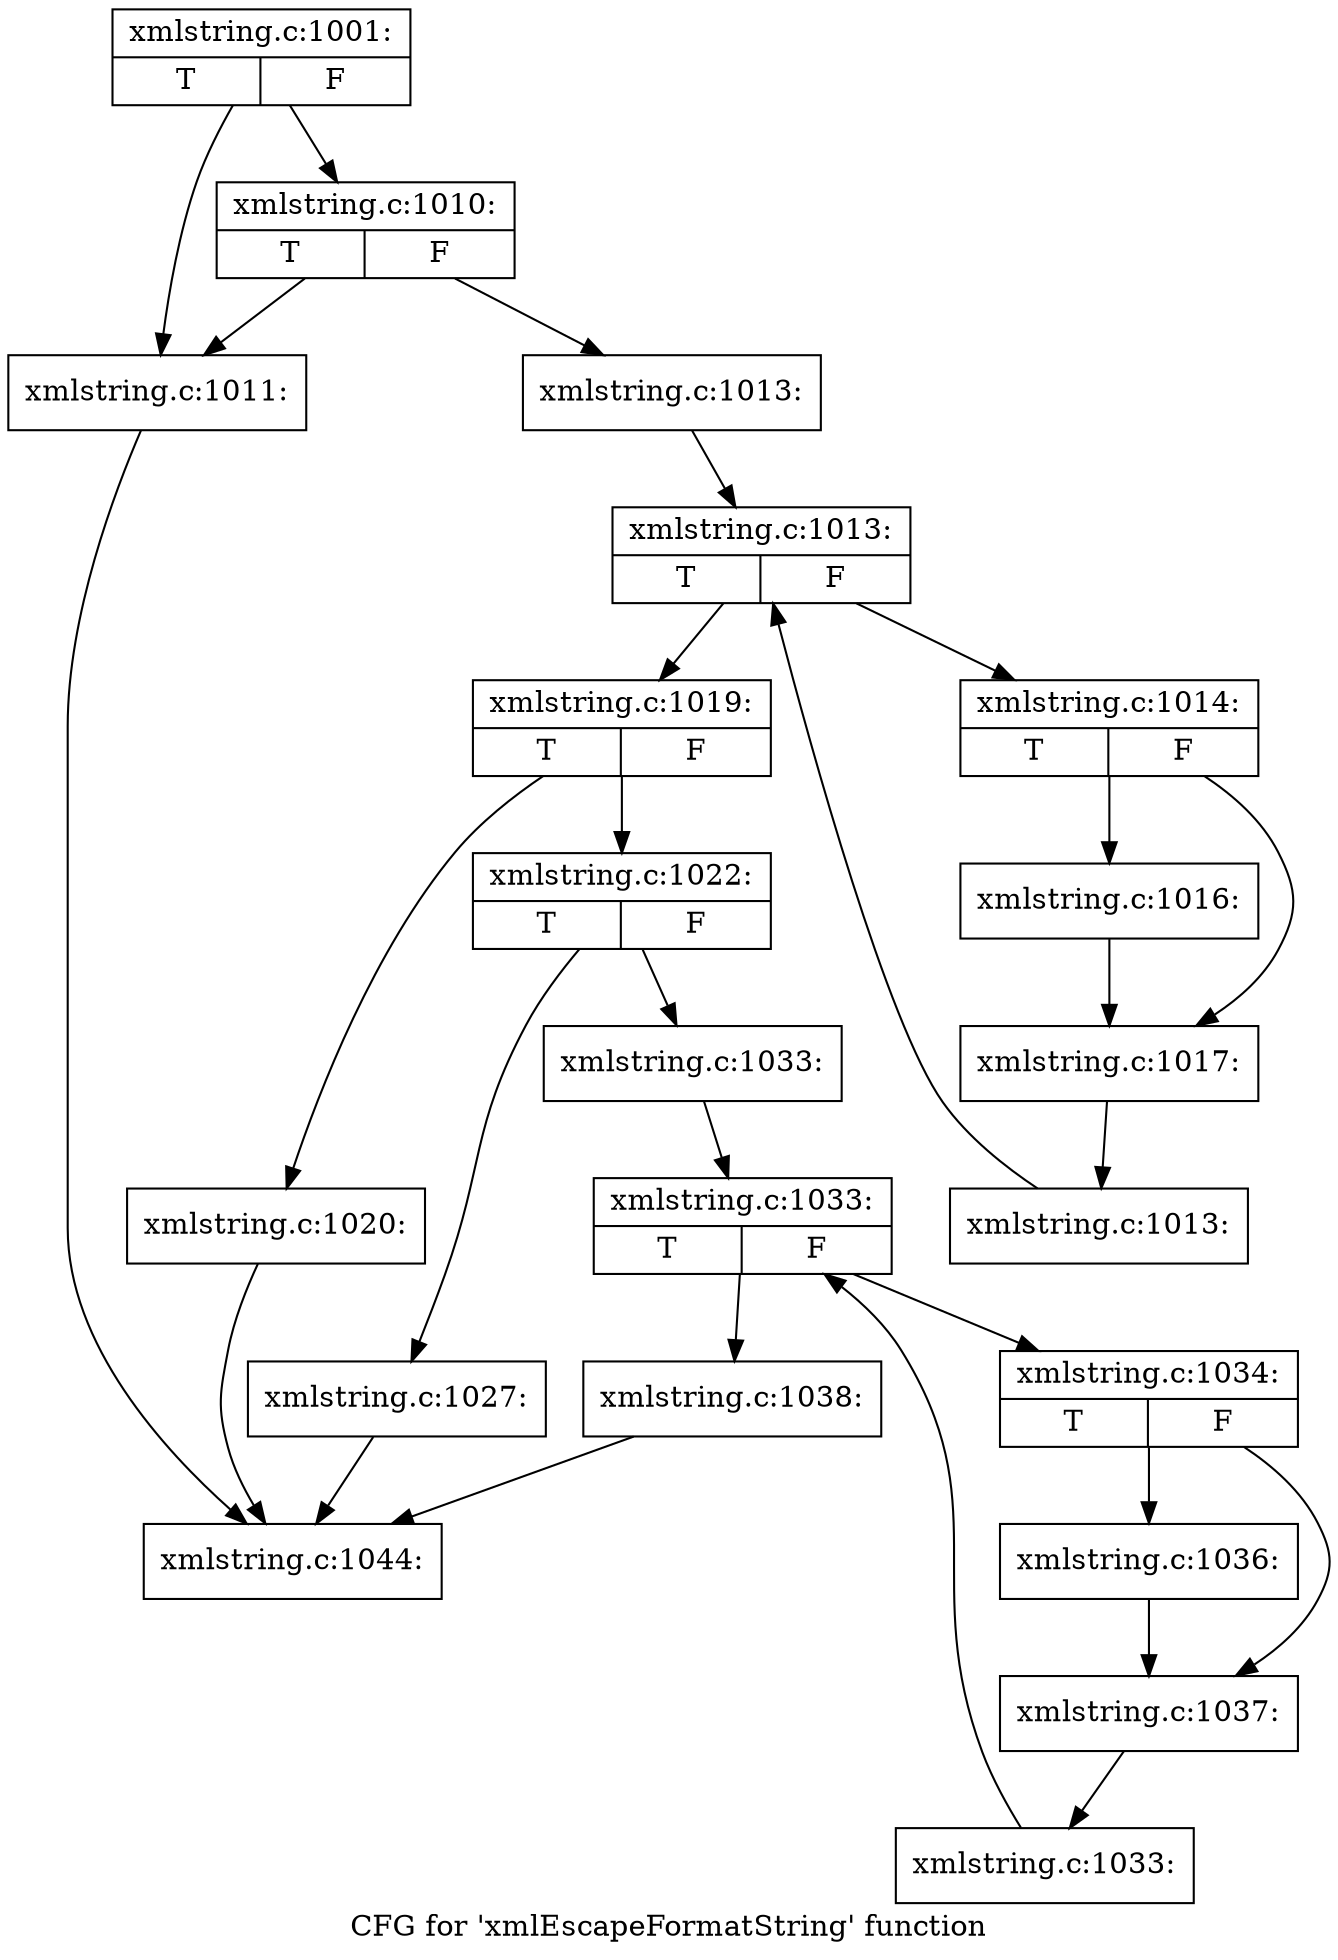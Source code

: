 digraph "CFG for 'xmlEscapeFormatString' function" {
	label="CFG for 'xmlEscapeFormatString' function";

	Node0x55c23f866ab0 [shape=record,label="{xmlstring.c:1001:|{<s0>T|<s1>F}}"];
	Node0x55c23f866ab0 -> Node0x55c23f870510;
	Node0x55c23f866ab0 -> Node0x55c23f870470;
	Node0x55c23f870510 [shape=record,label="{xmlstring.c:1010:|{<s0>T|<s1>F}}"];
	Node0x55c23f870510 -> Node0x55c23f8704c0;
	Node0x55c23f870510 -> Node0x55c23f870470;
	Node0x55c23f870470 [shape=record,label="{xmlstring.c:1011:}"];
	Node0x55c23f870470 -> Node0x55c23f863460;
	Node0x55c23f8704c0 [shape=record,label="{xmlstring.c:1013:}"];
	Node0x55c23f8704c0 -> Node0x55c23f870dc0;
	Node0x55c23f870dc0 [shape=record,label="{xmlstring.c:1013:|{<s0>T|<s1>F}}"];
	Node0x55c23f870dc0 -> Node0x55c23f8710a0;
	Node0x55c23f870dc0 -> Node0x55c23f870b30;
	Node0x55c23f8710a0 [shape=record,label="{xmlstring.c:1014:|{<s0>T|<s1>F}}"];
	Node0x55c23f8710a0 -> Node0x55c23f8715b0;
	Node0x55c23f8710a0 -> Node0x55c23f871600;
	Node0x55c23f8715b0 [shape=record,label="{xmlstring.c:1016:}"];
	Node0x55c23f8715b0 -> Node0x55c23f871600;
	Node0x55c23f871600 [shape=record,label="{xmlstring.c:1017:}"];
	Node0x55c23f871600 -> Node0x55c23f871010;
	Node0x55c23f871010 [shape=record,label="{xmlstring.c:1013:}"];
	Node0x55c23f871010 -> Node0x55c23f870dc0;
	Node0x55c23f870b30 [shape=record,label="{xmlstring.c:1019:|{<s0>T|<s1>F}}"];
	Node0x55c23f870b30 -> Node0x55c23f871f90;
	Node0x55c23f870b30 -> Node0x55c23f871fe0;
	Node0x55c23f871f90 [shape=record,label="{xmlstring.c:1020:}"];
	Node0x55c23f871f90 -> Node0x55c23f863460;
	Node0x55c23f871fe0 [shape=record,label="{xmlstring.c:1022:|{<s0>T|<s1>F}}"];
	Node0x55c23f871fe0 -> Node0x55c23f872c90;
	Node0x55c23f871fe0 -> Node0x55c23f872ce0;
	Node0x55c23f872c90 [shape=record,label="{xmlstring.c:1027:}"];
	Node0x55c23f872c90 -> Node0x55c23f863460;
	Node0x55c23f872ce0 [shape=record,label="{xmlstring.c:1033:}"];
	Node0x55c23f872ce0 -> Node0x55c23f873ac0;
	Node0x55c23f873ac0 [shape=record,label="{xmlstring.c:1033:|{<s0>T|<s1>F}}"];
	Node0x55c23f873ac0 -> Node0x55c23f8242b0;
	Node0x55c23f873ac0 -> Node0x55c23f873690;
	Node0x55c23f8242b0 [shape=record,label="{xmlstring.c:1034:|{<s0>T|<s1>F}}"];
	Node0x55c23f8242b0 -> Node0x55c23f824890;
	Node0x55c23f8242b0 -> Node0x55c23f8248e0;
	Node0x55c23f824890 [shape=record,label="{xmlstring.c:1036:}"];
	Node0x55c23f824890 -> Node0x55c23f8248e0;
	Node0x55c23f8248e0 [shape=record,label="{xmlstring.c:1037:}"];
	Node0x55c23f8248e0 -> Node0x55c23f824220;
	Node0x55c23f824220 [shape=record,label="{xmlstring.c:1033:}"];
	Node0x55c23f824220 -> Node0x55c23f873ac0;
	Node0x55c23f873690 [shape=record,label="{xmlstring.c:1038:}"];
	Node0x55c23f873690 -> Node0x55c23f863460;
	Node0x55c23f863460 [shape=record,label="{xmlstring.c:1044:}"];
}
